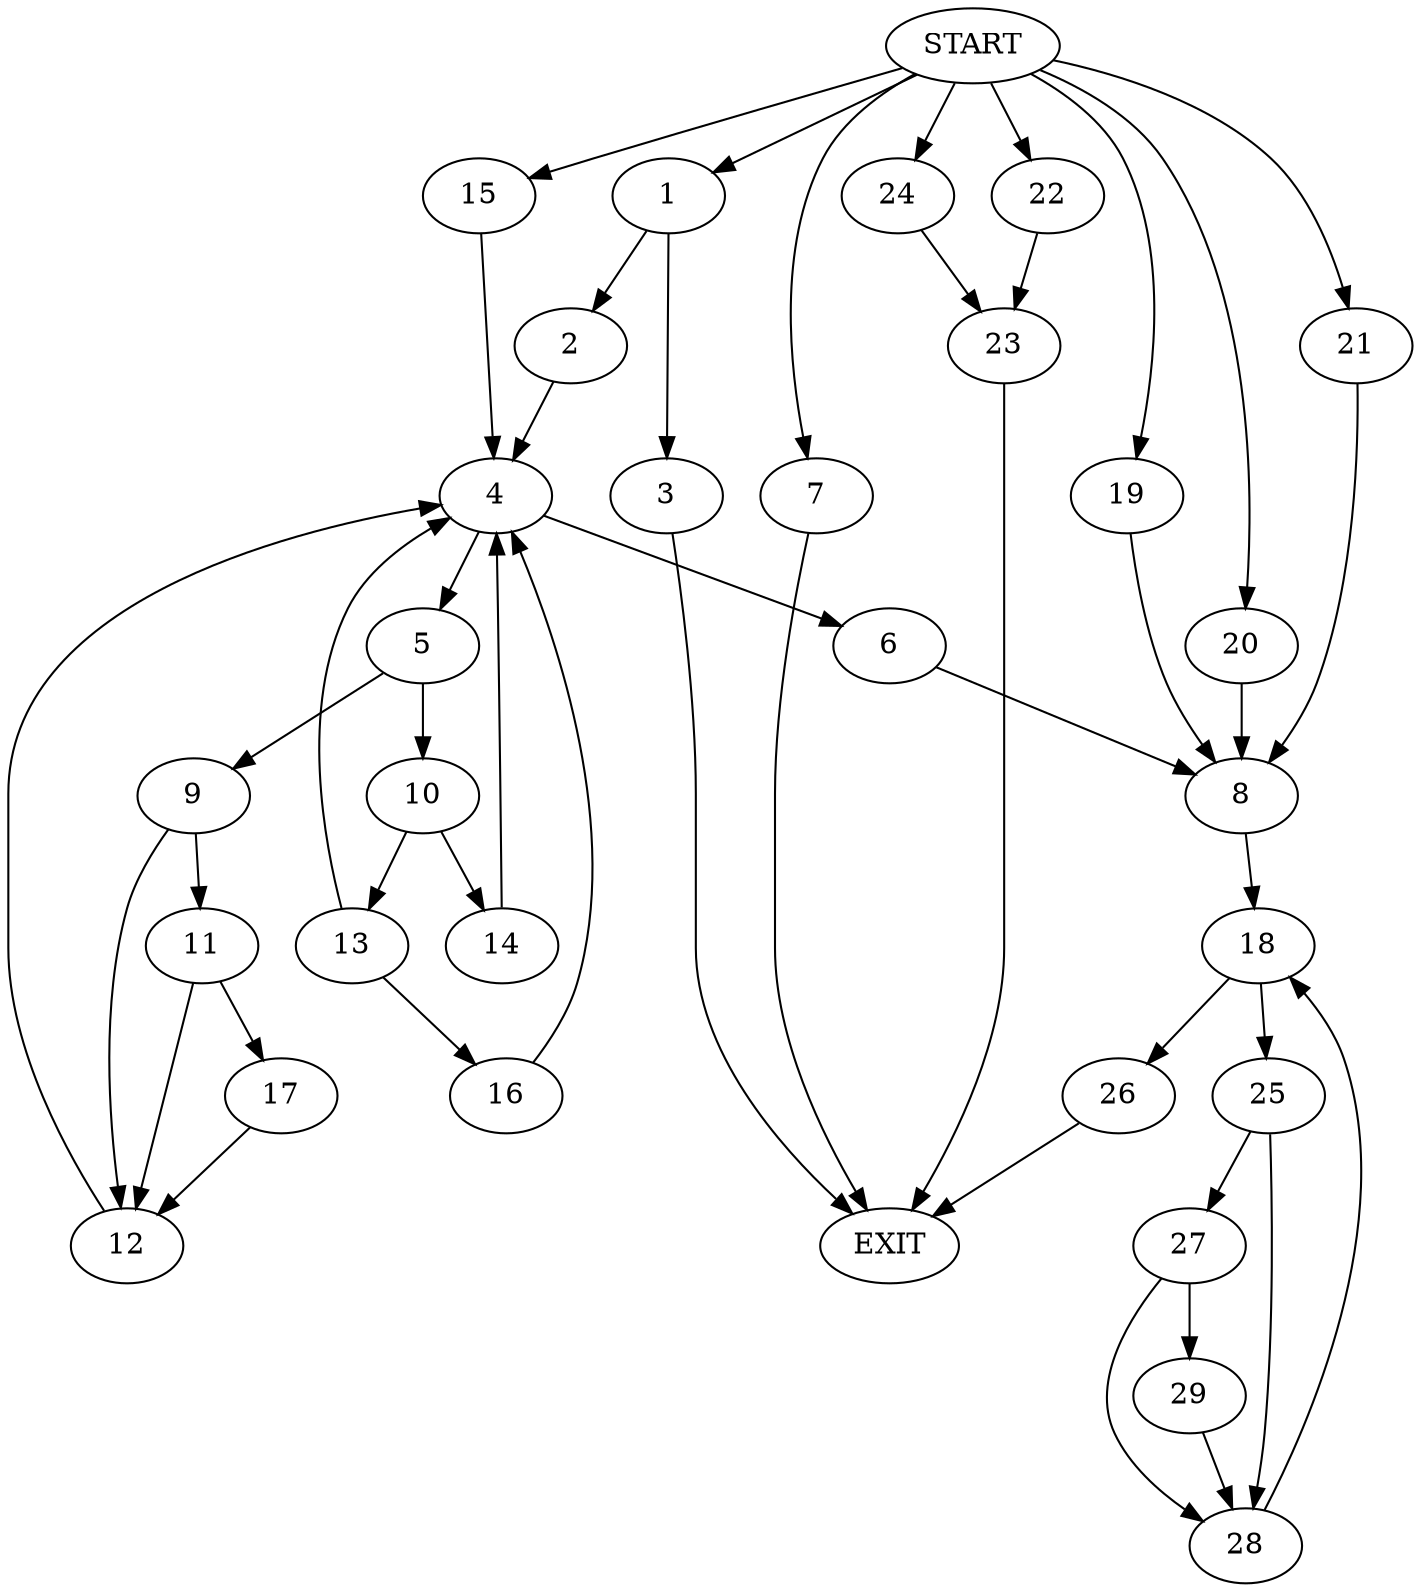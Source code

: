 digraph {
0 [label="START"]
30 [label="EXIT"]
0 -> 1
1 -> 2
1 -> 3
3 -> 30
2 -> 4
4 -> 5
4 -> 6
0 -> 7
7 -> 30
6 -> 8
5 -> 9
5 -> 10
9 -> 11
9 -> 12
10 -> 13
10 -> 14
0 -> 15
15 -> 4
14 -> 4
13 -> 4
13 -> 16
16 -> 4
12 -> 4
11 -> 12
11 -> 17
17 -> 12
8 -> 18
0 -> 19
19 -> 8
0 -> 20
20 -> 8
0 -> 21
21 -> 8
0 -> 22
22 -> 23
23 -> 30
0 -> 24
24 -> 23
18 -> 25
18 -> 26
26 -> 30
25 -> 27
25 -> 28
27 -> 29
27 -> 28
28 -> 18
29 -> 28
}

